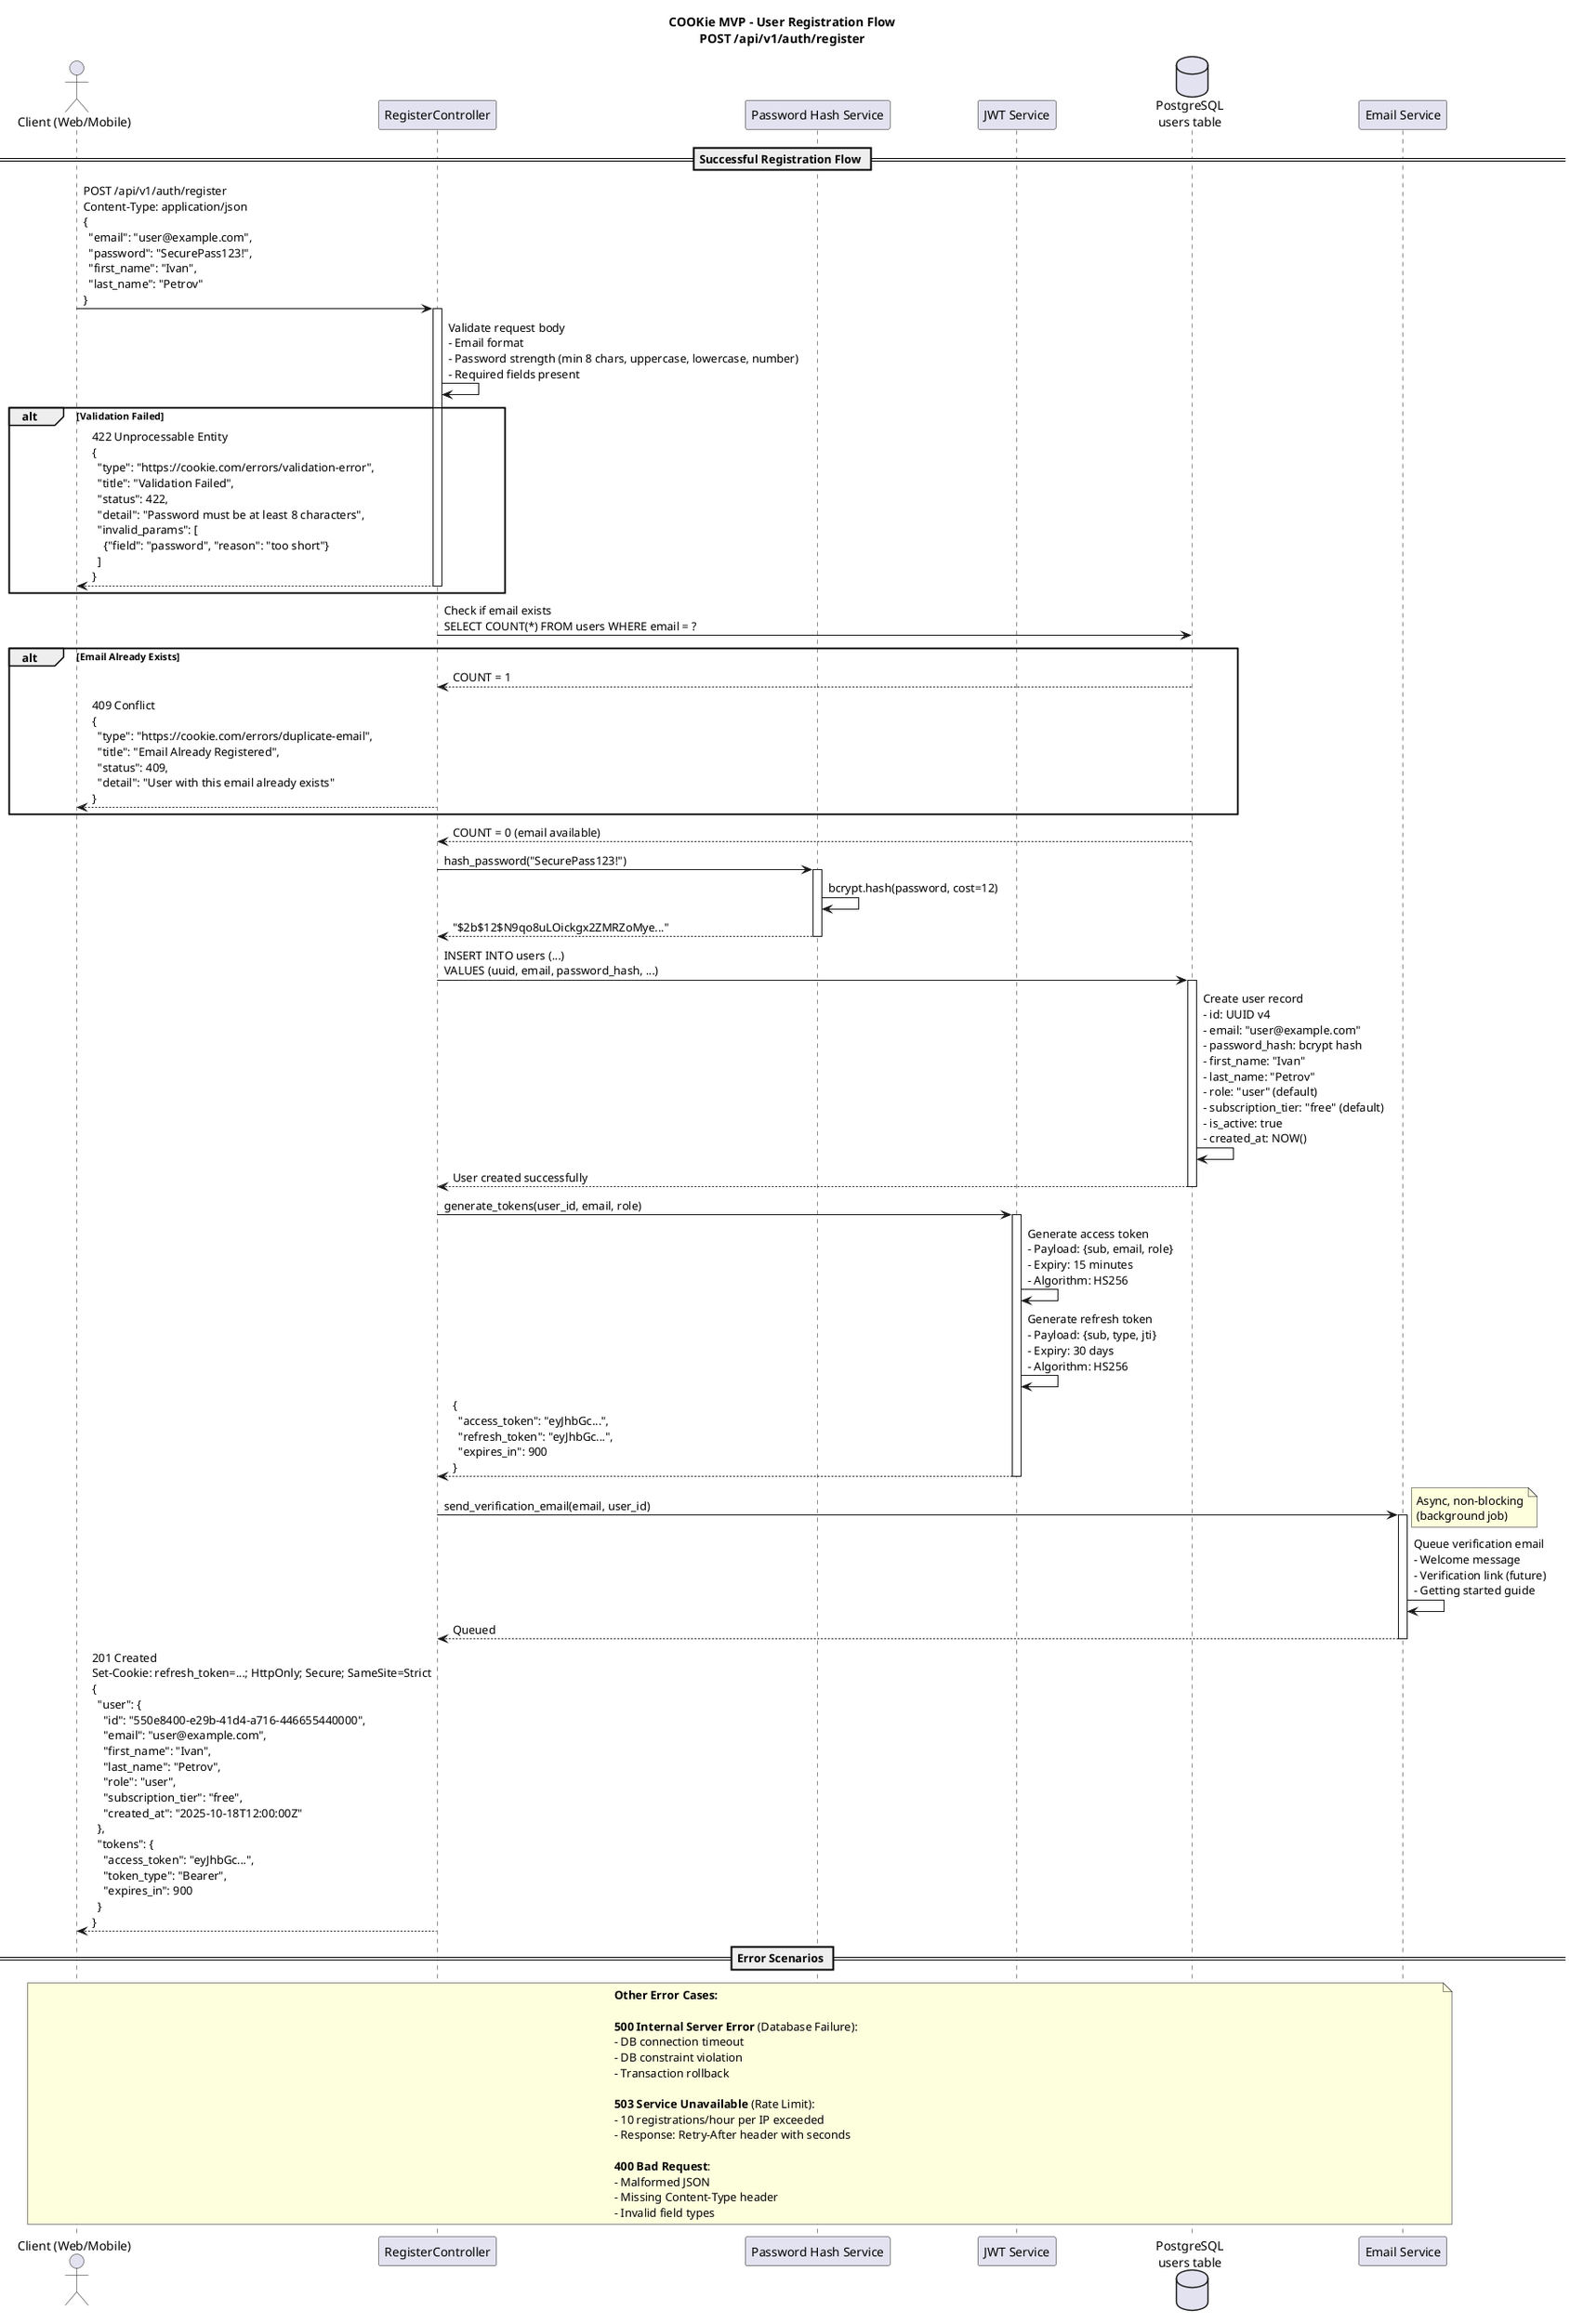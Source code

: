 @startuml sequence_auth_register

title COOKie MVP - User Registration Flow\nPOST /api/v1/auth/register

actor "Client (Web/Mobile)" as Client
participant "RegisterController" as Controller
participant "Password Hash Service" as PasswordHash
participant "JWT Service" as JWT
database "PostgreSQL\nusers table" as DB
participant "Email Service" as Email

== Successful Registration Flow ==

Client -> Controller: POST /api/v1/auth/register\nContent-Type: application/json\n{\n  "email": "user@example.com",\n  "password": "SecurePass123!",\n  "first_name": "Ivan",\n  "last_name": "Petrov"\n}

activate Controller

Controller -> Controller: Validate request body\n- Email format\n- Password strength (min 8 chars, uppercase, lowercase, number)\n- Required fields present

alt Validation Failed
  Controller --> Client: 422 Unprocessable Entity\n{\n  "type": "https://cookie.com/errors/validation-error",\n  "title": "Validation Failed",\n  "status": 422,\n  "detail": "Password must be at least 8 characters",\n  "invalid_params": [\n    {"field": "password", "reason": "too short"}\n  ]\n}
  deactivate Controller
end

Controller -> DB: Check if email exists\nSELECT COUNT(*) FROM users WHERE email = ?

alt Email Already Exists
  DB --> Controller: COUNT = 1
  Controller --> Client: 409 Conflict\n{\n  "type": "https://cookie.com/errors/duplicate-email",\n  "title": "Email Already Registered",\n  "status": 409,\n  "detail": "User with this email already exists"\n}
  deactivate Controller
end

DB --> Controller: COUNT = 0 (email available)

Controller -> PasswordHash: hash_password("SecurePass123!")
activate PasswordHash
PasswordHash -> PasswordHash: bcrypt.hash(password, cost=12)
PasswordHash --> Controller: "$2b$12$N9qo8uLOickgx2ZMRZoMye..."
deactivate PasswordHash

Controller -> DB: INSERT INTO users (...)\nVALUES (uuid, email, password_hash, ...)
activate DB
DB -> DB: Create user record\n- id: UUID v4\n- email: "user@example.com"\n- password_hash: bcrypt hash\n- first_name: "Ivan"\n- last_name: "Petrov"\n- role: "user" (default)\n- subscription_tier: "free" (default)\n- is_active: true\n- created_at: NOW()
DB --> Controller: User created successfully
deactivate DB

Controller -> JWT: generate_tokens(user_id, email, role)
activate JWT
JWT -> JWT: Generate access token\n- Payload: {sub, email, role}\n- Expiry: 15 minutes\n- Algorithm: HS256
JWT -> JWT: Generate refresh token\n- Payload: {sub, type, jti}\n- Expiry: 30 days\n- Algorithm: HS256
JWT --> Controller: {\n  "access_token": "eyJhbGc...",\n  "refresh_token": "eyJhbGc...",\n  "expires_in": 900\n}
deactivate JWT

Controller -> Email: send_verification_email(email, user_id)
note right: Async, non-blocking\n(background job)
activate Email
Email -> Email: Queue verification email\n- Welcome message\n- Verification link (future)\n- Getting started guide
Email --> Controller: Queued
deactivate Email

Controller --> Client: 201 Created\nSet-Cookie: refresh_token=...; HttpOnly; Secure; SameSite=Strict\n{\n  "user": {\n    "id": "550e8400-e29b-41d4-a716-446655440000",\n    "email": "user@example.com",\n    "first_name": "Ivan",\n    "last_name": "Petrov",\n    "role": "user",\n    "subscription_tier": "free",\n    "created_at": "2025-10-18T12:00:00Z"\n  },\n  "tokens": {\n    "access_token": "eyJhbGc...",\n    "token_type": "Bearer",\n    "expires_in": 900\n  }\n}

deactivate Controller

== Error Scenarios ==

note over Client, Email
  **Other Error Cases:**

  **500 Internal Server Error** (Database Failure):
  - DB connection timeout
  - DB constraint violation
  - Transaction rollback

  **503 Service Unavailable** (Rate Limit):
  - 10 registrations/hour per IP exceeded
  - Response: Retry-After header with seconds

  **400 Bad Request**:
  - Malformed JSON
  - Missing Content-Type header
  - Invalid field types
end note

@enduml
